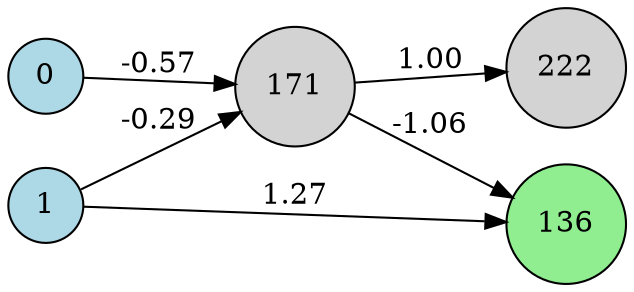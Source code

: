 digraph neat {
  rankdir=LR;
  node [shape=circle];
  node0 [label="0", style=filled, fillcolor=lightblue];
  node1 [label="1", style=filled, fillcolor=lightblue];
  node136 [label="136", style=filled, fillcolor=lightgreen];
  node171 [label="171", style=filled, fillcolor=lightgray];
  node222 [label="222", style=filled, fillcolor=lightgray];
  node1 -> node136 [label="1.27"];
  node0 -> node171 [label="-0.57"];
  node1 -> node171 [label="-0.29"];
  node171 -> node222 [label="1.00"];
  node171 -> node136 [label="-1.06"];
}
